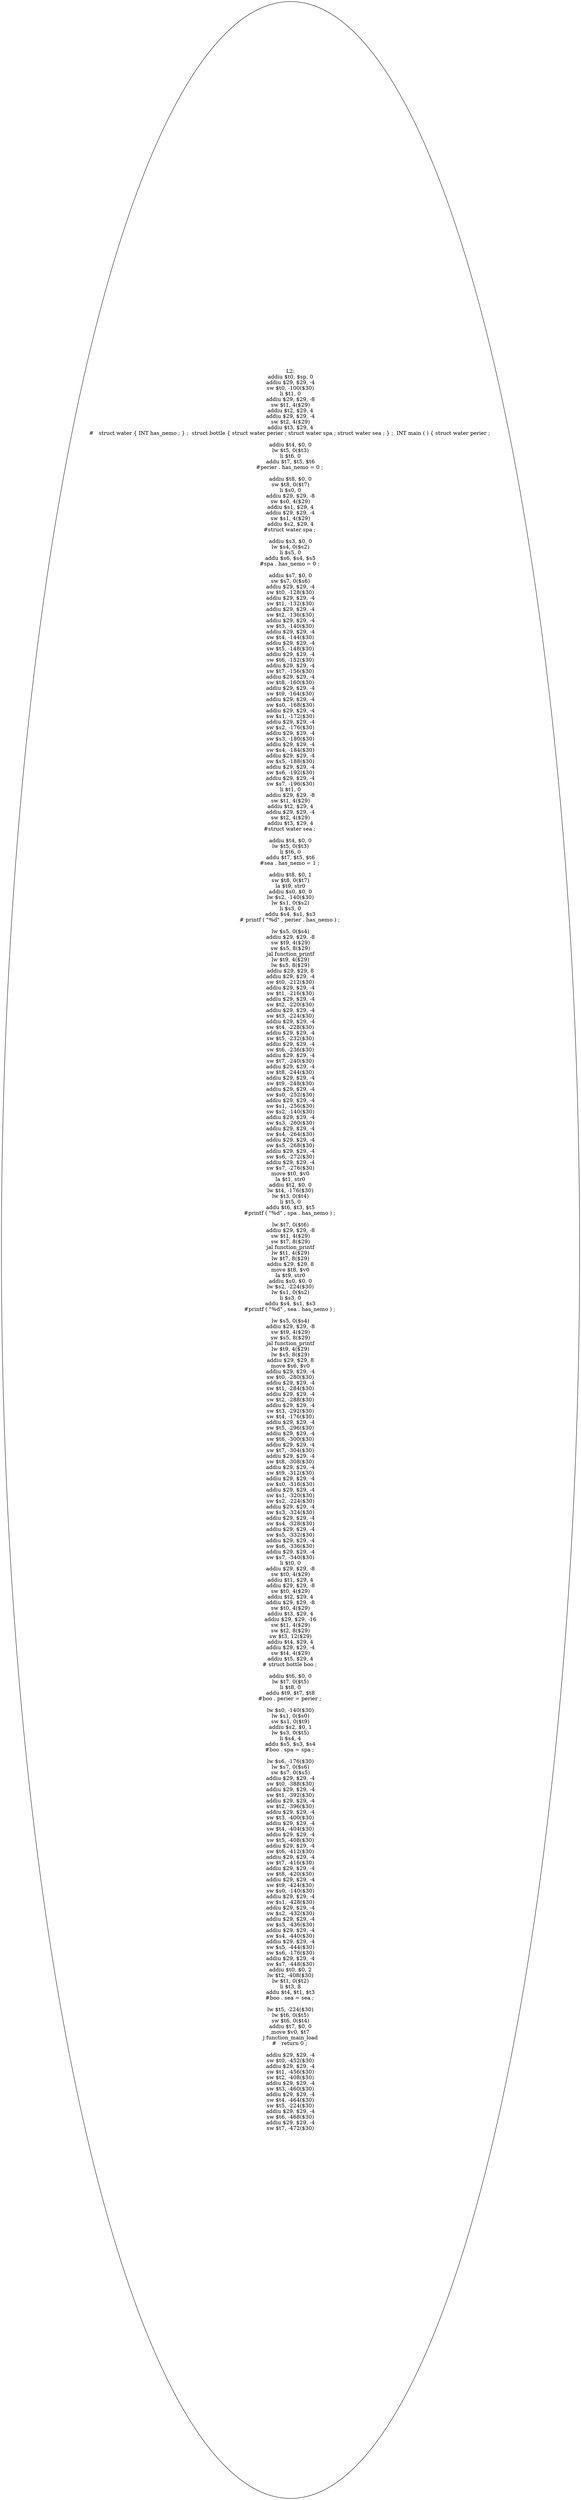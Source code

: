digraph AST {
  "125702257669504" [label="L2:
addiu $t0, $sp, 0
addiu $29, $29, -4
sw $t0, -100($30)
li $t1, 0
addiu $29, $29, -8
sw $t1, 4($29)
addiu $t2, $29, 4
addiu $29, $29, -4
sw $t2, 4($29)
addiu $t3, $29, 4
#   struct water { INT has_nemo ; } ;  struct bottle { struct water perier ; struct water spa ; struct water sea ; } ;  INT main ( ) { struct water perier ; 

addiu $t4, $0, 0
lw $t5, 0($t3)
li $t6, 0
addu $t7, $t5, $t6
#perier . has_nemo = 0 ; 

addiu $t8, $0, 0
sw $t8, 0($t7)
li $s0, 0
addiu $29, $29, -8
sw $s0, 4($29)
addiu $s1, $29, 4
addiu $29, $29, -4
sw $s1, 4($29)
addiu $s2, $29, 4
#struct water spa ; 

addiu $s3, $0, 0
lw $s4, 0($s2)
li $s5, 0
addu $s6, $s4, $s5
#spa . has_nemo = 0 ; 

addiu $s7, $0, 0
sw $s7, 0($s6)
addiu $29, $29, -4
sw $t0, -128($30)
addiu $29, $29, -4
sw $t1, -132($30)
addiu $29, $29, -4
sw $t2, -136($30)
addiu $29, $29, -4
sw $t3, -140($30)
addiu $29, $29, -4
sw $t4, -144($30)
addiu $29, $29, -4
sw $t5, -148($30)
addiu $29, $29, -4
sw $t6, -152($30)
addiu $29, $29, -4
sw $t7, -156($30)
addiu $29, $29, -4
sw $t8, -160($30)
addiu $29, $29, -4
sw $t9, -164($30)
addiu $29, $29, -4
sw $s0, -168($30)
addiu $29, $29, -4
sw $s1, -172($30)
addiu $29, $29, -4
sw $s2, -176($30)
addiu $29, $29, -4
sw $s3, -180($30)
addiu $29, $29, -4
sw $s4, -184($30)
addiu $29, $29, -4
sw $s5, -188($30)
addiu $29, $29, -4
sw $s6, -192($30)
addiu $29, $29, -4
sw $s7, -196($30)
li $t1, 0
addiu $29, $29, -8
sw $t1, 4($29)
addiu $t2, $29, 4
addiu $29, $29, -4
sw $t2, 4($29)
addiu $t3, $29, 4
#struct water sea ; 

addiu $t4, $0, 0
lw $t5, 0($t3)
li $t6, 0
addu $t7, $t5, $t6
#sea . has_nemo = 1 ; 

addiu $t8, $0, 1
sw $t8, 0($t7)
la $t9, str0
addiu $s0, $0, 0
lw $s2, -140($30)
lw $s1, 0($s2)
li $s3, 0
addu $s4, $s1, $s3
# printf ( \"%d\" , perier . has_nemo ) ; 

lw $s5, 0($s4)
addiu $29, $29, -8
sw $t9, 4($29)
sw $s5, 8($29)
jal function_printf
lw $t9, 4($29)
lw $s5, 8($29)
addiu $29, $29, 8
addiu $29, $29, -4
sw $t0, -212($30)
addiu $29, $29, -4
sw $t1, -216($30)
addiu $29, $29, -4
sw $t2, -220($30)
addiu $29, $29, -4
sw $t3, -224($30)
addiu $29, $29, -4
sw $t4, -228($30)
addiu $29, $29, -4
sw $t5, -232($30)
addiu $29, $29, -4
sw $t6, -236($30)
addiu $29, $29, -4
sw $t7, -240($30)
addiu $29, $29, -4
sw $t8, -244($30)
addiu $29, $29, -4
sw $t9, -248($30)
addiu $29, $29, -4
sw $s0, -252($30)
addiu $29, $29, -4
sw $s1, -256($30)
sw $s2, -140($30)
addiu $29, $29, -4
sw $s3, -260($30)
addiu $29, $29, -4
sw $s4, -264($30)
addiu $29, $29, -4
sw $s5, -268($30)
addiu $29, $29, -4
sw $s6, -272($30)
addiu $29, $29, -4
sw $s7, -276($30)
move $t0, $v0
la $t1, str0
addiu $t2, $0, 0
lw $t4, -176($30)
lw $t3, 0($t4)
li $t5, 0
addu $t6, $t3, $t5
#printf ( \"%d\" , spa . has_nemo ) ; 

lw $t7, 0($t6)
addiu $29, $29, -8
sw $t1, 4($29)
sw $t7, 8($29)
jal function_printf
lw $t1, 4($29)
lw $t7, 8($29)
addiu $29, $29, 8
move $t8, $v0
la $t9, str0
addiu $s0, $0, 0
lw $s2, -224($30)
lw $s1, 0($s2)
li $s3, 0
addu $s4, $s1, $s3
#printf ( \"%d\" , sea . has_nemo ) ; 

lw $s5, 0($s4)
addiu $29, $29, -8
sw $t9, 4($29)
sw $s5, 8($29)
jal function_printf
lw $t9, 4($29)
lw $s5, 8($29)
addiu $29, $29, 8
move $s6, $v0
addiu $29, $29, -4
sw $t0, -280($30)
addiu $29, $29, -4
sw $t1, -284($30)
addiu $29, $29, -4
sw $t2, -288($30)
addiu $29, $29, -4
sw $t3, -292($30)
sw $t4, -176($30)
addiu $29, $29, -4
sw $t5, -296($30)
addiu $29, $29, -4
sw $t6, -300($30)
addiu $29, $29, -4
sw $t7, -304($30)
addiu $29, $29, -4
sw $t8, -308($30)
addiu $29, $29, -4
sw $t9, -312($30)
addiu $29, $29, -4
sw $s0, -316($30)
addiu $29, $29, -4
sw $s1, -320($30)
sw $s2, -224($30)
addiu $29, $29, -4
sw $s3, -324($30)
addiu $29, $29, -4
sw $s4, -328($30)
addiu $29, $29, -4
sw $s5, -332($30)
addiu $29, $29, -4
sw $s6, -336($30)
addiu $29, $29, -4
sw $s7, -340($30)
li $t0, 0
addiu $29, $29, -8
sw $t0, 4($29)
addiu $t1, $29, 4
addiu $29, $29, -8
sw $t0, 4($29)
addiu $t2, $29, 4
addiu $29, $29, -8
sw $t0, 4($29)
addiu $t3, $29, 4
addiu $29, $29, -16
sw $t1, 4($29)
sw $t2, 8($29)
sw $t3, 12($29)
addiu $t4, $29, 4
addiu $29, $29, -4
sw $t4, 4($29)
addiu $t5, $29, 4
# struct bottle boo ; 

addiu $t6, $0, 0
lw $t7, 0($t5)
li $t8, 0
addu $t9, $t7, $t8
#boo . perier = perier ; 

lw $s0, -140($30)
lw $s1, 0($s0)
sw $s1, 0($t9)
addiu $s2, $0, 1
lw $s3, 0($t5)
li $s4, 4
addu $s5, $s3, $s4
#boo . spa = spa ; 

lw $s6, -176($30)
lw $s7, 0($s6)
sw $s7, 0($s5)
addiu $29, $29, -4
sw $t0, -388($30)
addiu $29, $29, -4
sw $t1, -392($30)
addiu $29, $29, -4
sw $t2, -396($30)
addiu $29, $29, -4
sw $t3, -400($30)
addiu $29, $29, -4
sw $t4, -404($30)
addiu $29, $29, -4
sw $t5, -408($30)
addiu $29, $29, -4
sw $t6, -412($30)
addiu $29, $29, -4
sw $t7, -416($30)
addiu $29, $29, -4
sw $t8, -420($30)
addiu $29, $29, -4
sw $t9, -424($30)
sw $s0, -140($30)
addiu $29, $29, -4
sw $s1, -428($30)
addiu $29, $29, -4
sw $s2, -432($30)
addiu $29, $29, -4
sw $s3, -436($30)
addiu $29, $29, -4
sw $s4, -440($30)
addiu $29, $29, -4
sw $s5, -444($30)
sw $s6, -176($30)
addiu $29, $29, -4
sw $s7, -448($30)
addiu $t0, $0, 2
lw $t2, -408($30)
lw $t1, 0($t2)
li $t3, 8
addu $t4, $t1, $t3
#boo . sea = sea ; 

lw $t5, -224($30)
lw $t6, 0($t5)
sw $t6, 0($t4)
addiu $t7, $0, 0
move $v0, $t7
j function_main_load
#   return 0 ; 

addiu $29, $29, -4
sw $t0, -452($30)
addiu $29, $29, -4
sw $t1, -456($30)
sw $t2, -408($30)
addiu $29, $29, -4
sw $t3, -460($30)
addiu $29, $29, -4
sw $t4, -464($30)
sw $t5, -224($30)
addiu $29, $29, -4
sw $t6, -468($30)
addiu $29, $29, -4
sw $t7, -472($30)
"];
}
